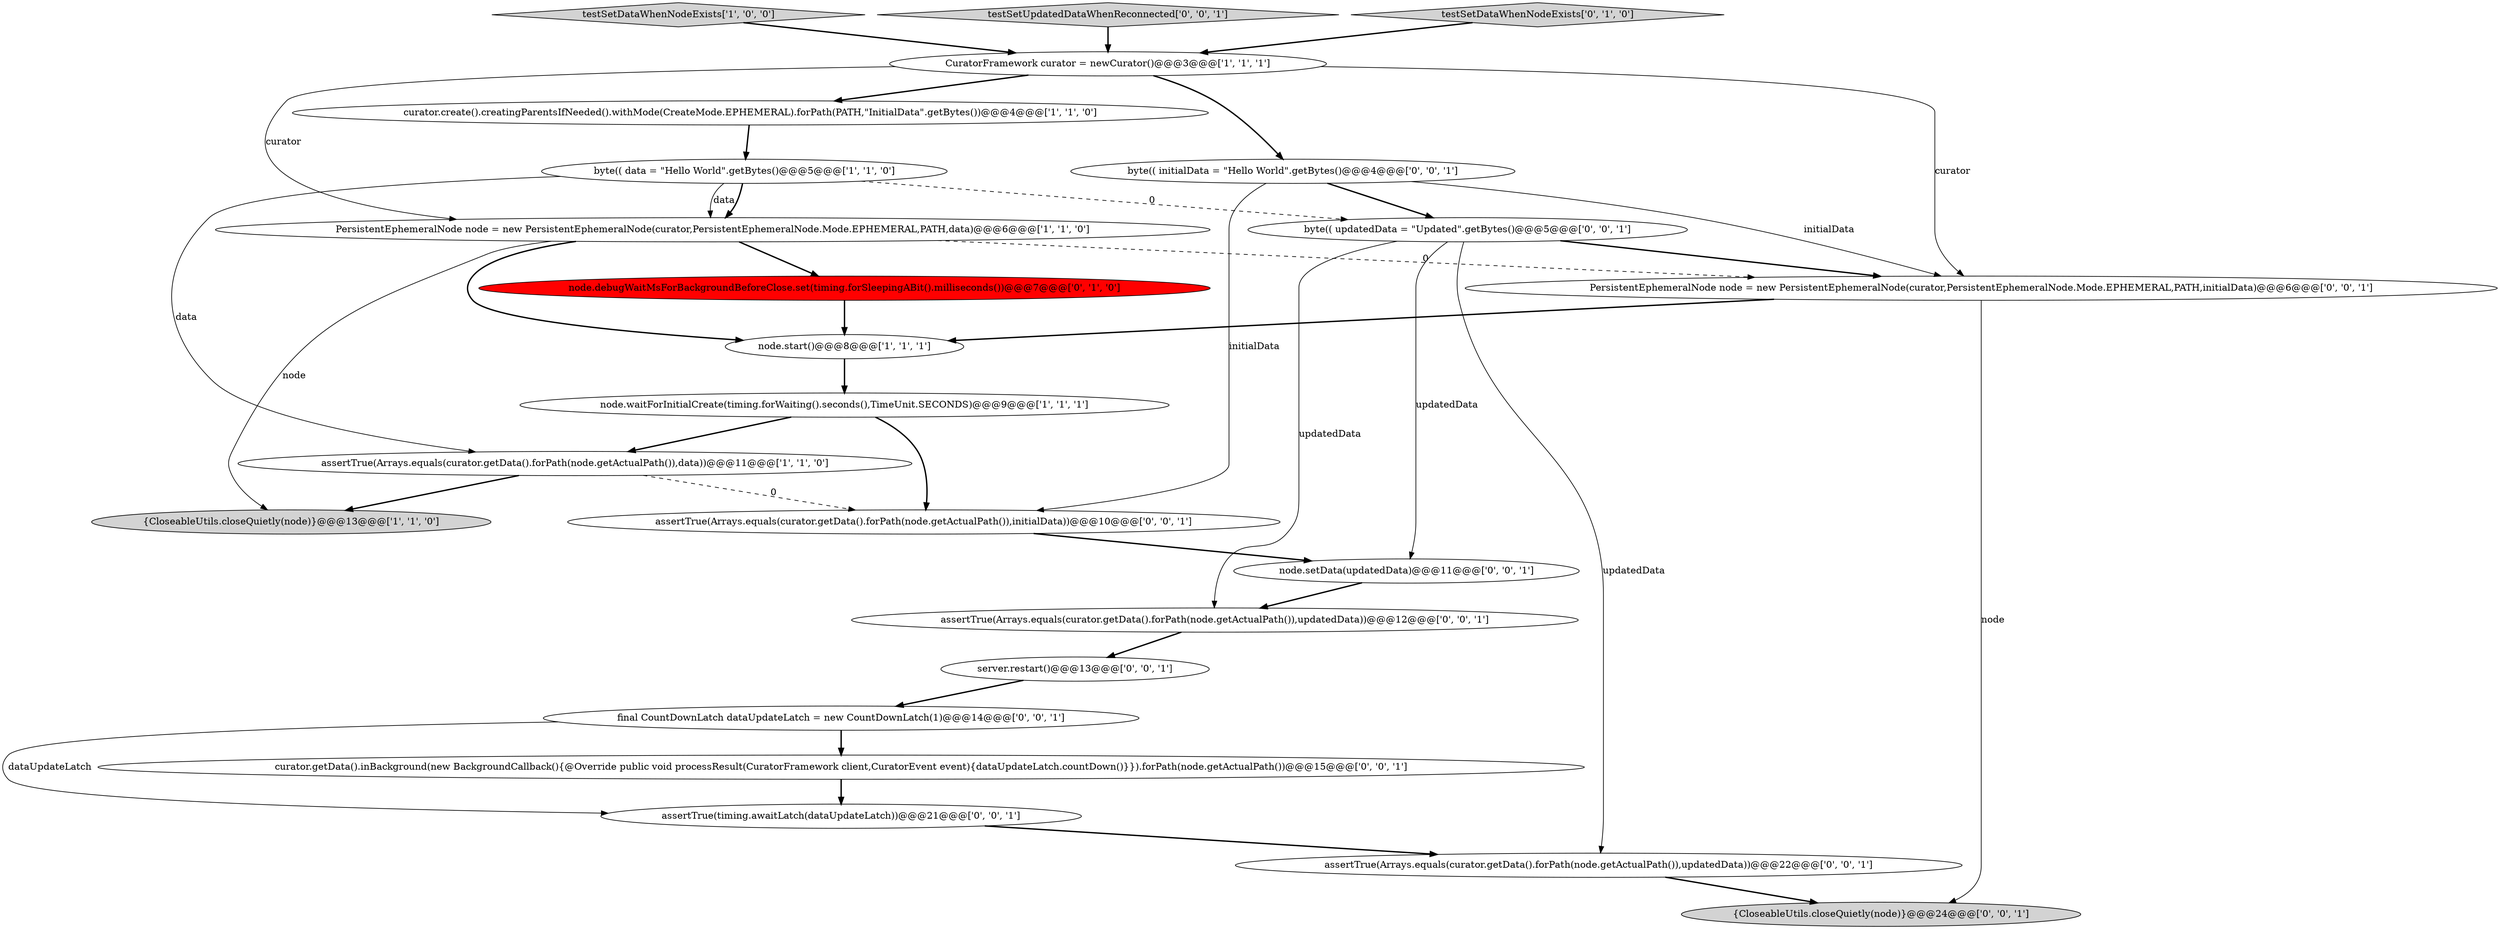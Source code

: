 digraph {
12 [style = filled, label = "assertTrue(Arrays.equals(curator.getData().forPath(node.getActualPath()),initialData))@@@10@@@['0', '0', '1']", fillcolor = white, shape = ellipse image = "AAA0AAABBB3BBB"];
21 [style = filled, label = "assertTrue(Arrays.equals(curator.getData().forPath(node.getActualPath()),updatedData))@@@12@@@['0', '0', '1']", fillcolor = white, shape = ellipse image = "AAA0AAABBB3BBB"];
3 [style = filled, label = "CuratorFramework curator = newCurator()@@@3@@@['1', '1', '1']", fillcolor = white, shape = ellipse image = "AAA0AAABBB1BBB"];
11 [style = filled, label = "node.setData(updatedData)@@@11@@@['0', '0', '1']", fillcolor = white, shape = ellipse image = "AAA0AAABBB3BBB"];
6 [style = filled, label = "PersistentEphemeralNode node = new PersistentEphemeralNode(curator,PersistentEphemeralNode.Mode.EPHEMERAL,PATH,data)@@@6@@@['1', '1', '0']", fillcolor = white, shape = ellipse image = "AAA0AAABBB1BBB"];
9 [style = filled, label = "node.debugWaitMsForBackgroundBeforeClose.set(timing.forSleepingABit().milliseconds())@@@7@@@['0', '1', '0']", fillcolor = red, shape = ellipse image = "AAA1AAABBB2BBB"];
22 [style = filled, label = "final CountDownLatch dataUpdateLatch = new CountDownLatch(1)@@@14@@@['0', '0', '1']", fillcolor = white, shape = ellipse image = "AAA0AAABBB3BBB"];
5 [style = filled, label = "node.waitForInitialCreate(timing.forWaiting().seconds(),TimeUnit.SECONDS)@@@9@@@['1', '1', '1']", fillcolor = white, shape = ellipse image = "AAA0AAABBB1BBB"];
17 [style = filled, label = "assertTrue(Arrays.equals(curator.getData().forPath(node.getActualPath()),updatedData))@@@22@@@['0', '0', '1']", fillcolor = white, shape = ellipse image = "AAA0AAABBB3BBB"];
23 [style = filled, label = "server.restart()@@@13@@@['0', '0', '1']", fillcolor = white, shape = ellipse image = "AAA0AAABBB3BBB"];
13 [style = filled, label = "byte(( updatedData = \"Updated\".getBytes()@@@5@@@['0', '0', '1']", fillcolor = white, shape = ellipse image = "AAA0AAABBB3BBB"];
1 [style = filled, label = "testSetDataWhenNodeExists['1', '0', '0']", fillcolor = lightgray, shape = diamond image = "AAA0AAABBB1BBB"];
7 [style = filled, label = "byte(( data = \"Hello World\".getBytes()@@@5@@@['1', '1', '0']", fillcolor = white, shape = ellipse image = "AAA0AAABBB1BBB"];
18 [style = filled, label = "testSetUpdatedDataWhenReconnected['0', '0', '1']", fillcolor = lightgray, shape = diamond image = "AAA0AAABBB3BBB"];
15 [style = filled, label = "{CloseableUtils.closeQuietly(node)}@@@24@@@['0', '0', '1']", fillcolor = lightgray, shape = ellipse image = "AAA0AAABBB3BBB"];
19 [style = filled, label = "byte(( initialData = \"Hello World\".getBytes()@@@4@@@['0', '0', '1']", fillcolor = white, shape = ellipse image = "AAA0AAABBB3BBB"];
0 [style = filled, label = "assertTrue(Arrays.equals(curator.getData().forPath(node.getActualPath()),data))@@@11@@@['1', '1', '0']", fillcolor = white, shape = ellipse image = "AAA0AAABBB1BBB"];
8 [style = filled, label = "node.start()@@@8@@@['1', '1', '1']", fillcolor = white, shape = ellipse image = "AAA0AAABBB1BBB"];
10 [style = filled, label = "testSetDataWhenNodeExists['0', '1', '0']", fillcolor = lightgray, shape = diamond image = "AAA0AAABBB2BBB"];
20 [style = filled, label = "PersistentEphemeralNode node = new PersistentEphemeralNode(curator,PersistentEphemeralNode.Mode.EPHEMERAL,PATH,initialData)@@@6@@@['0', '0', '1']", fillcolor = white, shape = ellipse image = "AAA0AAABBB3BBB"];
16 [style = filled, label = "assertTrue(timing.awaitLatch(dataUpdateLatch))@@@21@@@['0', '0', '1']", fillcolor = white, shape = ellipse image = "AAA0AAABBB3BBB"];
4 [style = filled, label = "curator.create().creatingParentsIfNeeded().withMode(CreateMode.EPHEMERAL).forPath(PATH,\"InitialData\".getBytes())@@@4@@@['1', '1', '0']", fillcolor = white, shape = ellipse image = "AAA0AAABBB1BBB"];
14 [style = filled, label = "curator.getData().inBackground(new BackgroundCallback(){@Override public void processResult(CuratorFramework client,CuratorEvent event){dataUpdateLatch.countDown()}}).forPath(node.getActualPath())@@@15@@@['0', '0', '1']", fillcolor = white, shape = ellipse image = "AAA0AAABBB3BBB"];
2 [style = filled, label = "{CloseableUtils.closeQuietly(node)}@@@13@@@['1', '1', '0']", fillcolor = lightgray, shape = ellipse image = "AAA0AAABBB1BBB"];
13->11 [style = solid, label="updatedData"];
14->16 [style = bold, label=""];
18->3 [style = bold, label=""];
7->0 [style = solid, label="data"];
19->20 [style = solid, label="initialData"];
6->20 [style = dashed, label="0"];
3->20 [style = solid, label="curator"];
11->21 [style = bold, label=""];
0->2 [style = bold, label=""];
12->11 [style = bold, label=""];
19->12 [style = solid, label="initialData"];
1->3 [style = bold, label=""];
3->6 [style = solid, label="curator"];
10->3 [style = bold, label=""];
6->2 [style = solid, label="node"];
16->17 [style = bold, label=""];
0->12 [style = dashed, label="0"];
20->15 [style = solid, label="node"];
9->8 [style = bold, label=""];
3->4 [style = bold, label=""];
4->7 [style = bold, label=""];
13->21 [style = solid, label="updatedData"];
20->8 [style = bold, label=""];
23->22 [style = bold, label=""];
19->13 [style = bold, label=""];
8->5 [style = bold, label=""];
5->0 [style = bold, label=""];
3->19 [style = bold, label=""];
5->12 [style = bold, label=""];
7->6 [style = solid, label="data"];
22->16 [style = solid, label="dataUpdateLatch"];
7->6 [style = bold, label=""];
6->8 [style = bold, label=""];
17->15 [style = bold, label=""];
7->13 [style = dashed, label="0"];
13->20 [style = bold, label=""];
6->9 [style = bold, label=""];
22->14 [style = bold, label=""];
13->17 [style = solid, label="updatedData"];
21->23 [style = bold, label=""];
}
